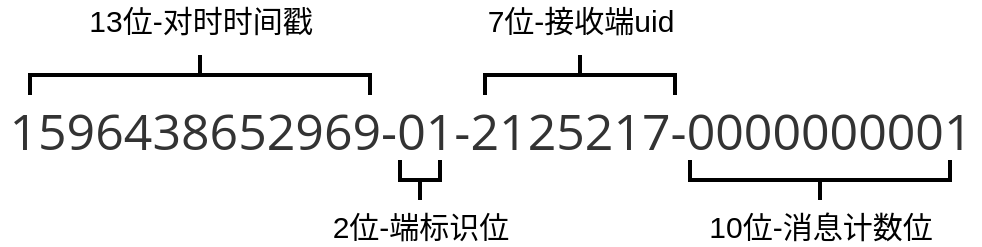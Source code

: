 <mxfile version="14.7.10" type="github" pages="2">
  <diagram id="CkMgRD7kxJJln2M9EaPj" name="cid-generation-rule">
    <mxGraphModel dx="1426" dy="685" grid="1" gridSize="10" guides="1" tooltips="1" connect="1" arrows="1" fold="1" page="1" pageScale="1" pageWidth="827" pageHeight="1169" math="0" shadow="0">
      <root>
        <mxCell id="0" />
        <mxCell id="1" parent="0" />
        <mxCell id="hDJmK20e5FMihnW_Sdns-1" value="&lt;span style=&quot;color: rgb(51, 51, 51); font-family: &amp;quot;open sans&amp;quot;, &amp;quot;clear sans&amp;quot;, &amp;quot;helvetica neue&amp;quot;, helvetica, arial, sans-serif; font-size: 25px; background-color: rgb(255, 255, 255);&quot;&gt;1596438652969-01-2125217-0000000001&lt;/span&gt;" style="text;html=1;align=center;verticalAlign=middle;resizable=0;points=[];autosize=1;fontSize=25;" parent="1" vertex="1">
          <mxGeometry x="180" y="195" width="490" height="40" as="geometry" />
        </mxCell>
        <mxCell id="hDJmK20e5FMihnW_Sdns-4" value="" style="strokeWidth=2;html=1;shape=mxgraph.flowchart.annotation_2;align=left;labelPosition=right;pointerEvents=1;fontSize=25;rotation=90;" parent="1" vertex="1">
          <mxGeometry x="270" y="102.5" width="20" height="170" as="geometry" />
        </mxCell>
        <mxCell id="hDJmK20e5FMihnW_Sdns-6" value="" style="strokeWidth=2;html=1;shape=mxgraph.flowchart.annotation_2;align=left;labelPosition=right;pointerEvents=1;fontSize=25;rotation=90;" parent="1" vertex="1">
          <mxGeometry x="460" y="140" width="20" height="95" as="geometry" />
        </mxCell>
        <mxCell id="hDJmK20e5FMihnW_Sdns-7" value="" style="strokeWidth=2;html=1;shape=mxgraph.flowchart.annotation_2;align=left;labelPosition=right;pointerEvents=1;fontSize=25;rotation=-90;" parent="1" vertex="1">
          <mxGeometry x="380" y="230" width="20" height="20" as="geometry" />
        </mxCell>
        <mxCell id="hDJmK20e5FMihnW_Sdns-8" value="" style="strokeWidth=2;html=1;shape=mxgraph.flowchart.annotation_2;align=left;labelPosition=right;pointerEvents=1;fontSize=25;rotation=-90;" parent="1" vertex="1">
          <mxGeometry x="580" y="175" width="20" height="130" as="geometry" />
        </mxCell>
        <mxCell id="hDJmK20e5FMihnW_Sdns-9" value="13位-对时时间戳" style="text;html=1;align=center;verticalAlign=middle;resizable=0;points=[];autosize=1;fontSize=15;" parent="1" vertex="1">
          <mxGeometry x="215" y="150" width="130" height="20" as="geometry" />
        </mxCell>
        <mxCell id="hDJmK20e5FMihnW_Sdns-11" value="7位-接收端uid" style="text;html=1;align=center;verticalAlign=middle;resizable=0;points=[];autosize=1;fontSize=15;" parent="1" vertex="1">
          <mxGeometry x="415" y="150" width="110" height="20" as="geometry" />
        </mxCell>
        <mxCell id="hDJmK20e5FMihnW_Sdns-12" value="10位-消息计数位" style="text;html=1;align=center;verticalAlign=middle;resizable=0;points=[];autosize=1;fontSize=15;" parent="1" vertex="1">
          <mxGeometry x="525" y="252.5" width="130" height="20" as="geometry" />
        </mxCell>
        <mxCell id="hDJmK20e5FMihnW_Sdns-13" value="2位-端标识位" style="text;html=1;align=center;verticalAlign=middle;resizable=0;points=[];autosize=1;fontSize=15;" parent="1" vertex="1">
          <mxGeometry x="340" y="252.5" width="100" height="20" as="geometry" />
        </mxCell>
      </root>
    </mxGraphModel>
  </diagram>
  <diagram id="G_jvvO8c697_SLFTYzB8" name="第 2 页">
    <mxGraphModel dx="1426" dy="685" grid="1" gridSize="10" guides="1" tooltips="1" connect="1" arrows="1" fold="1" page="1" pageScale="1" pageWidth="827" pageHeight="1169" math="0" shadow="0">
      <root>
        <mxCell id="IFcNzwK4-mAMcbaqJtwe-0" />
        <mxCell id="IFcNzwK4-mAMcbaqJtwe-1" parent="IFcNzwK4-mAMcbaqJtwe-0" />
        <mxCell id="IFcNzwK4-mAMcbaqJtwe-19" value="" style="group" vertex="1" connectable="0" parent="IFcNzwK4-mAMcbaqJtwe-1">
          <mxGeometry x="190" y="110" width="560" height="540" as="geometry" />
        </mxCell>
        <mxCell id="IFcNzwK4-mAMcbaqJtwe-13" value="" style="endArrow=classic;html=1;dashed=1;" edge="1" parent="IFcNzwK4-mAMcbaqJtwe-19">
          <mxGeometry width="50" height="50" relative="1" as="geometry">
            <mxPoint x="9" y="10" as="sourcePoint" />
            <mxPoint x="9" y="510" as="targetPoint" />
          </mxGeometry>
        </mxCell>
        <mxCell id="IFcNzwK4-mAMcbaqJtwe-14" value="" style="endArrow=classic;html=1;dashed=1;" edge="1" parent="IFcNzwK4-mAMcbaqJtwe-19">
          <mxGeometry width="50" height="50" relative="1" as="geometry">
            <mxPoint x="10" y="10" as="sourcePoint" />
            <mxPoint x="530" y="10" as="targetPoint" />
          </mxGeometry>
        </mxCell>
        <mxCell id="IFcNzwK4-mAMcbaqJtwe-17" value="X" style="text;html=1;align=center;verticalAlign=middle;resizable=0;points=[];autosize=1;strokeColor=none;" vertex="1" parent="IFcNzwK4-mAMcbaqJtwe-19">
          <mxGeometry x="540" width="20" height="20" as="geometry" />
        </mxCell>
        <mxCell id="IFcNzwK4-mAMcbaqJtwe-18" value="Y" style="text;html=1;align=center;verticalAlign=middle;resizable=0;points=[];autosize=1;strokeColor=none;" vertex="1" parent="IFcNzwK4-mAMcbaqJtwe-19">
          <mxGeometry y="520" width="20" height="20" as="geometry" />
        </mxCell>
        <mxCell id="IFcNzwK4-mAMcbaqJtwe-16" value="" style="group" vertex="1" connectable="0" parent="IFcNzwK4-mAMcbaqJtwe-19">
          <mxGeometry x="10" y="10" width="400" height="360" as="geometry" />
        </mxCell>
        <mxCell id="IFcNzwK4-mAMcbaqJtwe-5" value="A" style="rounded=0;whiteSpace=wrap;html=1;" vertex="1" parent="IFcNzwK4-mAMcbaqJtwe-16">
          <mxGeometry x="80" width="80" height="120" as="geometry" />
        </mxCell>
        <mxCell id="IFcNzwK4-mAMcbaqJtwe-6" value="B" style="rounded=0;whiteSpace=wrap;html=1;" vertex="1" parent="IFcNzwK4-mAMcbaqJtwe-16">
          <mxGeometry x="160" width="120" height="120" as="geometry" />
        </mxCell>
        <mxCell id="IFcNzwK4-mAMcbaqJtwe-7" value="C" style="rounded=0;whiteSpace=wrap;html=1;" vertex="1" parent="IFcNzwK4-mAMcbaqJtwe-16">
          <mxGeometry x="280" width="120" height="320" as="geometry" />
        </mxCell>
        <mxCell id="IFcNzwK4-mAMcbaqJtwe-8" value="D" style="rounded=0;whiteSpace=wrap;html=1;" vertex="1" parent="IFcNzwK4-mAMcbaqJtwe-16">
          <mxGeometry x="120" y="200" width="160" height="160" as="geometry" />
        </mxCell>
        <mxCell id="IFcNzwK4-mAMcbaqJtwe-9" value="E" style="rounded=0;whiteSpace=wrap;html=1;" vertex="1" parent="IFcNzwK4-mAMcbaqJtwe-16">
          <mxGeometry y="200" width="120" height="120" as="geometry" />
        </mxCell>
      </root>
    </mxGraphModel>
  </diagram>
</mxfile>
